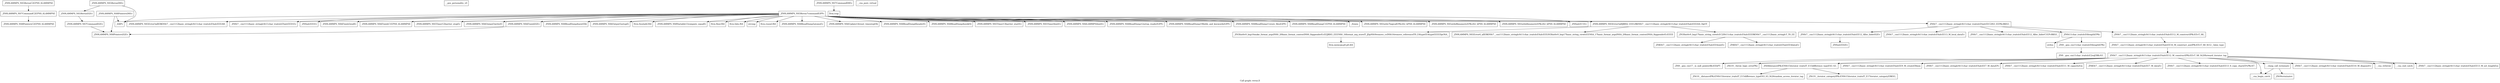 digraph "Call graph: rerun.ll" {
	label="Call graph: rerun.ll";

	Node0x55b28e873220 [shape=record,label="{_ZN9LAMMPS_NS5RerunC2EPNS_6LAMMPSE}"];
	Node0x55b28e873220 -> Node0x55b28e8f7840;
	Node0x55b28e8f7840 [shape=record,label="{_ZN9LAMMPS_NS7CommandC2EPNS_6LAMMPSE}"];
	Node0x55b28e8f7840 -> Node0x55b28e88d6e0;
	Node0x55b28e8ea260 [shape=record,label="{_ZN9LAMMPS_NS5Rerun7commandEiPPc}"];
	Node0x55b28e8ea260 -> Node0x55b28e872ad0;
	Node0x55b28e8ea260 -> Node0x55b28e8735e0;
	Node0x55b28e8ea260 -> Node0x55b28e890970;
	Node0x55b28e8ea260 -> Node0x55b28e872c30;
	Node0x55b28e8ea260 -> Node0x55b28e874140;
	Node0x55b28e8ea260 -> Node0x55b28e872650;
	Node0x55b28e8ea260 -> Node0x55b28e88e0f0;
	Node0x55b28e8ea260 -> Node0x55b28e88cb10;
	Node0x55b28e8ea260 -> Node0x55b28e88bcf0;
	Node0x55b28e8ea260 -> Node0x55b28e888a80;
	Node0x55b28e8ea260 -> Node0x55b28e88aed0;
	Node0x55b28e8ea260 -> Node0x55b28e889900;
	Node0x55b28e8ea260 -> Node0x55b28e887a70;
	Node0x55b28e8ea260 -> Node0x55b28e8c26e0;
	Node0x55b28e8ea260 -> Node0x55b28e87cda0;
	Node0x55b28e8ea260 -> Node0x55b28e886a50;
	Node0x55b28e8ea260 -> Node0x55b28e883740;
	Node0x55b28e8ea260 -> Node0x55b28e8e87e0;
	Node0x55b28e8ea260 -> Node0x55b28e881470;
	Node0x55b28e8ea260 -> Node0x55b28e87c450;
	Node0x55b28e8ea260 -> Node0x55b28e8c3040;
	Node0x55b28e8ea260 -> Node0x55b28e885950;
	Node0x55b28e8ea260 -> Node0x55b28e8c41d0;
	Node0x55b28e8ea260 -> Node0x55b28e8cc8a0;
	Node0x55b28e8ea260 -> Node0x55b28e8738f0;
	Node0x55b28e8ea260 -> Node0x55b28e873770;
	Node0x55b28e8ea260 -> Node0x55b28e873800;
	Node0x55b28e8ea260 -> Node0x55b28e874470;
	Node0x55b28e8ea260 -> Node0x55b28e8709e0;
	Node0x55b28e8ea260 -> Node0x55b28e8322d0;
	Node0x55b28e8ea260 -> Node0x55b28e906c80;
	Node0x55b28e8ea260 -> Node0x55b28e8ac6e0;
	Node0x55b28e8ea260 -> Node0x55b28e914820;
	Node0x55b28e8ea260 -> Node0x55b28e8bb910;
	Node0x55b28e8ea260 -> Node0x55b28e914cf0;
	Node0x55b28e8c41d0 [shape=record,label="{_ZN9LAMMPS_NS8ReadDump4seekEli}"];
	Node0x55b28e885950 [shape=record,label="{_ZN9LAMMPS_NS8ReadDump6headerEi}"];
	Node0x55b28e872c30 [shape=record,label="{_ZN9LAMMPS_NS5Error3allERKNSt7__cxx1112basic_stringIcSt11char_traitsIcESaIcEEEiS8_}"];
	Node0x55b28e872ad0 [shape=record,label="{_ZNSaIcEC1Ev}"];
	Node0x55b28e8735e0 [shape=record,label="{_ZNSt7__cxx1112basic_stringIcSt11char_traitsIcESaIcEEC2IS3_EEPKcRKS3_}"];
	Node0x55b28e8735e0 -> Node0x55b28e892f80;
	Node0x55b28e8735e0 -> Node0x55b28e8943b0;
	Node0x55b28e8735e0 -> Node0x55b28e895930;
	Node0x55b28e8735e0 -> Node0x55b28e896710;
	Node0x55b28e8735e0 -> Node0x55b28e8970f0;
	Node0x55b28e91cf50 [shape=record,label="{__gxx_personality_v0}"];
	Node0x55b28e874140 [shape=record,label="{_ZNSt7__cxx1112basic_stringIcSt11char_traitsIcESaIcEED1Ev}"];
	Node0x55b28e872650 [shape=record,label="{_ZNSaIcED1Ev}"];
	Node0x55b28e8e87e0 [shape=record,label="{strcmp}"];
	Node0x55b28e8bb910 [shape=record,label="{_ZN9LAMMPS_NS5utils8bnumericEPKciS2_bPNS_6LAMMPSE}"];
	Node0x55b28e914cf0 [shape=record,label="{_ZN9LAMMPS_NS5utils8inumericEPKciS2_bPNS_6LAMMPSE}"];
	Node0x55b28e914820 [shape=record,label="{_ZN9LAMMPS_NS5utils7logicalEPKciS2_bPNS_6LAMMPSE}"];
	Node0x55b28e8ac6e0 [shape=record,label="{_Znwm}"];
	Node0x55b28e906c80 [shape=record,label="{_ZN9LAMMPS_NS8ReadDumpC1EPNS_6LAMMPSE}"];
	Node0x55b28e8709e0 [shape=record,label="{_ZdlPv}"];
	Node0x55b28e8322d0 [shape=record,label="{_ZN9LAMMPS_NS8ReadDump11store_filesEiPPc}"];
	Node0x55b28e874470 [shape=record,label="{_ZN9LAMMPS_NS8ReadDump19fields_and_keywordsEiPPc}"];
	Node0x55b28e873800 [shape=record,label="{_ZN9LAMMPS_NS8ReadDump12setup_readerEiPPc}"];
	Node0x55b28e873770 [shape=record,label="{_ZN9LAMMPS_NS6LAMMPS4initEv}"];
	Node0x55b28e8738f0 [shape=record,label="{_ZN9LAMMPS_NS5Timer4initEv}"];
	Node0x55b28e8cc8a0 [shape=record,label="{_ZN9LAMMPS_NS5Timer13barrier_startEv}"];
	Node0x55b28e8ccac0 [shape=record,label="{_ZSt10__distanceIPKcENSt15iterator_traitsIT_E15difference_typeES3_S3_St26random_access_iterator_tag}"];
	Node0x55b28e8c3040 [shape=record,label="{_ZN9LAMMPS_NS6Update14reset_timestepElb}"];
	Node0x55b28e87c450 [shape=record,label="{_ZN9LAMMPS_NS8ReadDump5atomsEv}"];
	Node0x55b28e87cda0 [shape=record,label="{_ZN9LAMMPS_NS8Variable13compute_equalEi}"];
	Node0x55b28e8c26e0 [shape=record,label="{llvm.fmuladd.f64}"];
	Node0x55b28e881470 [shape=record,label="{llvm.round.f64}"];
	Node0x55b28e883740 [shape=record,label="{llvm.fabs.f64}"];
	Node0x55b28e886a50 [shape=record,label="{llvm.floor.f64}"];
	Node0x55b28e887a70 [shape=record,label="{_ZN9LAMMPS_NS6Output5setupEi}"];
	Node0x55b28e888a80 [shape=record,label="{_ZN9LAMMPS_NS6Output5writeEl}"];
	Node0x55b28e889900 [shape=record,label="{_ZN9LAMMPS_NS8ReadDump4nextEllii}"];
	Node0x55b28e88aed0 [shape=record,label="{_ZN9LAMMPS_NS5Error3allIJRlS2_EEEvRKNSt7__cxx1112basic_stringIcSt11char_traitsIcESaIcEEEiSA_DpOT_}"];
	Node0x55b28e88aed0 -> Node0x55b28e89e560;
	Node0x55b28e88aed0 -> Node0x55b28e89f7b0;
	Node0x55b28e88aed0 -> Node0x55b28e8a0c80;
	Node0x55b28e88bcf0 [shape=record,label="{_ZN9LAMMPS_NS5Timer12barrier_stopEv}"];
	Node0x55b28e88cb10 [shape=record,label="{_ZN9LAMMPS_NS6FinishC1EPNS_6LAMMPSE}"];
	Node0x55b28e88e0f0 [shape=record,label="{_ZN9LAMMPS_NS6Finish3endEi}"];
	Node0x55b28e890970 [shape=record,label="{_ZN9LAMMPS_NS6FinishD2Ev}"];
	Node0x55b28e890970 -> Node0x55b28e8a2b00;
	Node0x55b28e8a73b0 [shape=record,label="{_ZN9LAMMPS_NS5RerunD2Ev}"];
	Node0x55b28e8a73b0 -> Node0x55b28e8a8d00;
	Node0x55b28e8a9f30 [shape=record,label="{_ZN9LAMMPS_NS5RerunD0Ev}"];
	Node0x55b28e8a9f30 -> Node0x55b28e8a73b0;
	Node0x55b28e8a9f30 -> Node0x55b28e8709e0;
	Node0x55b28e88d6e0 [shape=record,label="{_ZN9LAMMPS_NS8PointersC2EPNS_6LAMMPSE}"];
	Node0x55b28e8a8d00 [shape=record,label="{_ZN9LAMMPS_NS7CommandD2Ev}"];
	Node0x55b28e8a8d00 -> Node0x55b28e8a2b00;
	Node0x55b28e8adc90 [shape=record,label="{_ZN9LAMMPS_NS7CommandD0Ev}"];
	Node0x55b28e8adc90 -> Node0x55b28e8aeca0;
	Node0x55b28e8afe20 [shape=record,label="{__cxa_pure_virtual}"];
	Node0x55b28e8a2b00 [shape=record,label="{_ZN9LAMMPS_NS8PointersD2Ev}"];
	Node0x55b28e8b1f60 [shape=record,label="{_ZN9LAMMPS_NS8PointersD0Ev}"];
	Node0x55b28e8b1f60 -> Node0x55b28e8a2b00;
	Node0x55b28e8b1f60 -> Node0x55b28e8709e0;
	Node0x55b28e8aeca0 [shape=record,label="{llvm.trap}"];
	Node0x55b28e892f80 [shape=record,label="{_ZNSt7__cxx1112basic_stringIcSt11char_traitsIcESaIcEE13_M_local_dataEv}"];
	Node0x55b28e8943b0 [shape=record,label="{_ZNSt7__cxx1112basic_stringIcSt11char_traitsIcESaIcEE12_Alloc_hiderC1EPcRKS3_}"];
	Node0x55b28e896710 [shape=record,label="{_ZNSt7__cxx1112basic_stringIcSt11char_traitsIcESaIcEE12_M_constructIPKcEEvT_S8_}"];
	Node0x55b28e896710 -> Node0x55b28e8b46a0;
	Node0x55b28e895930 [shape=record,label="{_ZNSt11char_traitsIcE6lengthEPKc}"];
	Node0x55b28e895930 -> Node0x55b28e8b5890;
	Node0x55b28e895930 -> Node0x55b28e8b73e0;
	Node0x55b28e8970f0 [shape=record,label="{_ZNSt7__cxx1112basic_stringIcSt11char_traitsIcESaIcEE12_Alloc_hiderD2Ev}"];
	Node0x55b28e8970f0 -> Node0x55b28e8b8260;
	Node0x55b28e8b46a0 [shape=record,label="{_ZNSt7__cxx1112basic_stringIcSt11char_traitsIcESaIcEE16_M_construct_auxIPKcEEvT_S8_St12__false_type}"];
	Node0x55b28e8b46a0 -> Node0x55b28e8b9670;
	Node0x55b28e8b9670 [shape=record,label="{_ZNSt7__cxx1112basic_stringIcSt11char_traitsIcESaIcEE12_M_constructIPKcEEvT_S8_St20forward_iterator_tag}"];
	Node0x55b28e8b9670 -> Node0x55b28e8ba650;
	Node0x55b28e8b9670 -> Node0x55b28e8bc790;
	Node0x55b28e8b9670 -> Node0x55b28e8bd4f0;
	Node0x55b28e8b9670 -> Node0x55b28e8be5d0;
	Node0x55b28e8b9670 -> Node0x55b28e8bf330;
	Node0x55b28e8b9670 -> Node0x55b28e8c08e0;
	Node0x55b28e8b9670 -> Node0x55b28e8c1700;
	Node0x55b28e8b9670 -> Node0x55b28e8c21f0;
	Node0x55b28e8b9670 -> Node0x55b28e8c36a0;
	Node0x55b28e8b9670 -> Node0x55b28e8c7e00;
	Node0x55b28e8b9670 -> Node0x55b28e8c68f0;
	Node0x55b28e8b9670 -> Node0x55b28e8c9ab0;
	Node0x55b28e8b9670 -> Node0x55b28e886960;
	Node0x55b28e8b9670 -> Node0x55b28e8ca7e0;
	Node0x55b28e8ba650 [shape=record,label="{_ZN9__gnu_cxx17__is_null_pointerIKcEEbPT_}"];
	Node0x55b28e8bc790 [shape=record,label="{_ZSt19__throw_logic_errorPKc}"];
	Node0x55b28e8bd4f0 [shape=record,label="{_ZSt8distanceIPKcENSt15iterator_traitsIT_E15difference_typeES3_S3_}"];
	Node0x55b28e8bd4f0 -> Node0x55b28e8cb070;
	Node0x55b28e8bd4f0 -> Node0x55b28e8ccac0;
	Node0x55b28e8bf330 [shape=record,label="{_ZNSt7__cxx1112basic_stringIcSt11char_traitsIcESaIcEE7_M_dataEPc}"];
	Node0x55b28e8be5d0 [shape=record,label="{_ZNSt7__cxx1112basic_stringIcSt11char_traitsIcESaIcEE9_M_createERmm}"];
	Node0x55b28e8c08e0 [shape=record,label="{_ZNSt7__cxx1112basic_stringIcSt11char_traitsIcESaIcEE11_M_capacityEm}"];
	Node0x55b28e8c21f0 [shape=record,label="{_ZNSt7__cxx1112basic_stringIcSt11char_traitsIcESaIcEE13_S_copy_charsEPcPKcS7_}"];
	Node0x55b28e8c1700 [shape=record,label="{_ZNKSt7__cxx1112basic_stringIcSt11char_traitsIcESaIcEE7_M_dataEv}"];
	Node0x55b28e8c36a0 [shape=record,label="{__cxa_begin_catch}"];
	Node0x55b28e8c7e00 [shape=record,label="{_ZNSt7__cxx1112basic_stringIcSt11char_traitsIcESaIcEE10_M_disposeEv}"];
	Node0x55b28e8c68f0 [shape=record,label="{__cxa_rethrow}"];
	Node0x55b28e8c9ab0 [shape=record,label="{__cxa_end_catch}"];
	Node0x55b28e8ca7e0 [shape=record,label="{__clang_call_terminate}"];
	Node0x55b28e8ca7e0 -> Node0x55b28e8c36a0;
	Node0x55b28e8ca7e0 -> Node0x55b28e8eb840;
	Node0x55b28e8eb840 [shape=record,label="{_ZSt9terminatev}"];
	Node0x55b28e886960 [shape=record,label="{_ZNSt7__cxx1112basic_stringIcSt11char_traitsIcESaIcEE13_M_set_lengthEm}"];
	Node0x55b28e8cb070 [shape=record,label="{_ZSt19__iterator_categoryIPKcENSt15iterator_traitsIT_E17iterator_categoryERKS3_}"];
	Node0x55b28e8b5890 [shape=record,label="{_ZN9__gnu_cxx11char_traitsIcE6lengthEPKc}"];
	Node0x55b28e8b5890 -> Node0x55b28e8ecdb0;
	Node0x55b28e8b73e0 [shape=record,label="{strlen}"];
	Node0x55b28e8ecdb0 [shape=record,label="{_ZN9__gnu_cxx11char_traitsIcE2eqERKcS3_}"];
	Node0x55b28e8b8260 [shape=record,label="{_ZNSaIcED2Ev}"];
	Node0x55b28e8a0c80 [shape=record,label="{_ZN9LAMMPS_NS5Error4_allERKNSt7__cxx1112basic_stringIcSt11char_traitsIcESaIcEEEiN3fmt6v9_lmp17basic_string_viewIcEENSA_17basic_format_argsINSA_20basic_format_contextINSA_8appenderEcEEEE}"];
	Node0x55b28e89e560 [shape=record,label="{_ZN3fmt6v9_lmp17basic_string_viewIcEC2ISt11char_traitsIcESaIcEEERKNSt7__cxx1112basic_stringIcT_T0_EE}"];
	Node0x55b28e89e560 -> Node0x55b28e8f0b60;
	Node0x55b28e89e560 -> Node0x55b28e8f2960;
	Node0x55b28e89f7b0 [shape=record,label="{_ZN3fmt6v9_lmp16make_format_argsINS0_20basic_format_contextINS0_8appenderEcEEJRlS5_EEENS0_16format_arg_storeIT_JDpNSt9remove_cvINSt16remove_referenceIT0_E4typeEE4typeEEEEDpOSA_}"];
	Node0x55b28e89f7b0 -> Node0x55b28e8f3400;
	Node0x55b28e8f0b60 [shape=record,label="{_ZNKSt7__cxx1112basic_stringIcSt11char_traitsIcESaIcEE4dataEv}"];
	Node0x55b28e8f2960 [shape=record,label="{_ZNKSt7__cxx1112basic_stringIcSt11char_traitsIcESaIcEE4sizeEv}"];
	Node0x55b28e8f3400 [shape=record,label="{llvm.memcpy.p0.p0.i64}"];
}
